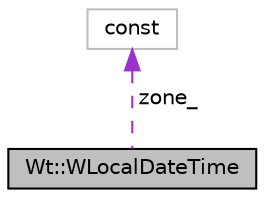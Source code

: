 digraph "Wt::WLocalDateTime"
{
 // LATEX_PDF_SIZE
  edge [fontname="Helvetica",fontsize="10",labelfontname="Helvetica",labelfontsize="10"];
  node [fontname="Helvetica",fontsize="10",shape=record];
  Node1 [label="Wt::WLocalDateTime",height=0.2,width=0.4,color="black", fillcolor="grey75", style="filled", fontcolor="black",tooltip="A localized calendar date and clock time."];
  Node2 -> Node1 [dir="back",color="darkorchid3",fontsize="10",style="dashed",label=" zone_" ,fontname="Helvetica"];
  Node2 [label="const",height=0.2,width=0.4,color="grey75", fillcolor="white", style="filled",tooltip=" "];
}
